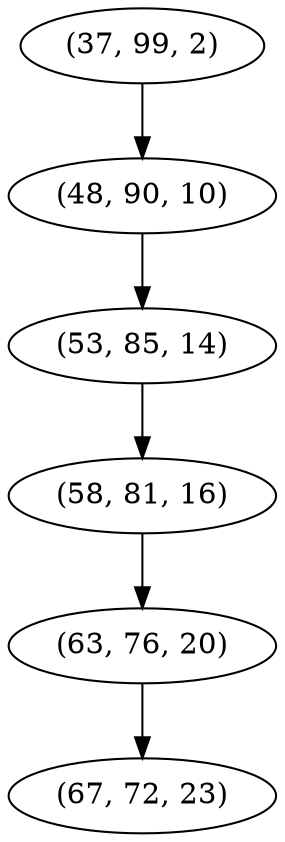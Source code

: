 digraph tree {
    "(37, 99, 2)";
    "(48, 90, 10)";
    "(53, 85, 14)";
    "(58, 81, 16)";
    "(63, 76, 20)";
    "(67, 72, 23)";
    "(37, 99, 2)" -> "(48, 90, 10)";
    "(48, 90, 10)" -> "(53, 85, 14)";
    "(53, 85, 14)" -> "(58, 81, 16)";
    "(58, 81, 16)" -> "(63, 76, 20)";
    "(63, 76, 20)" -> "(67, 72, 23)";
}
